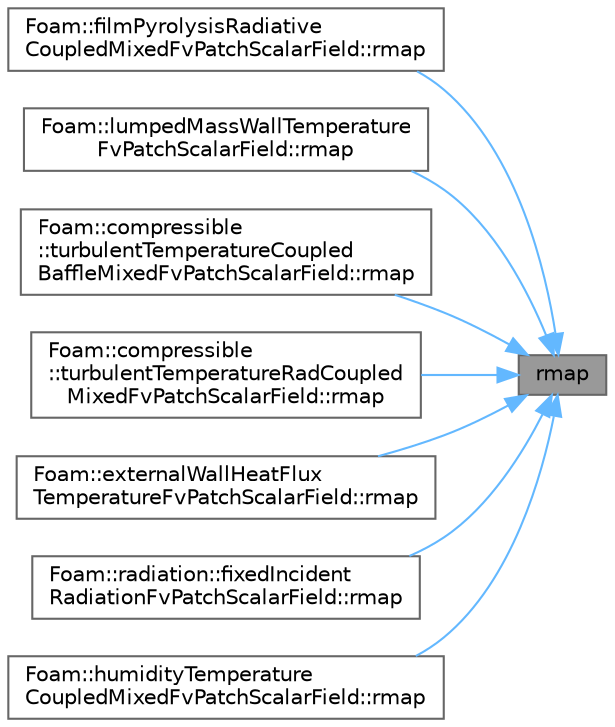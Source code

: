 digraph "rmap"
{
 // LATEX_PDF_SIZE
  bgcolor="transparent";
  edge [fontname=Helvetica,fontsize=10,labelfontname=Helvetica,labelfontsize=10];
  node [fontname=Helvetica,fontsize=10,shape=box,height=0.2,width=0.4];
  rankdir="RL";
  Node1 [id="Node000001",label="rmap",height=0.2,width=0.4,color="gray40", fillcolor="grey60", style="filled", fontcolor="black",tooltip=" "];
  Node1 -> Node2 [id="edge1_Node000001_Node000002",dir="back",color="steelblue1",style="solid",tooltip=" "];
  Node2 [id="Node000002",label="Foam::filmPyrolysisRadiative\lCoupledMixedFvPatchScalarField::rmap",height=0.2,width=0.4,color="grey40", fillcolor="white", style="filled",URL="$classFoam_1_1filmPyrolysisRadiativeCoupledMixedFvPatchScalarField.html#a32201d61069f605007aa5997bb803d4a",tooltip=" "];
  Node1 -> Node3 [id="edge2_Node000001_Node000003",dir="back",color="steelblue1",style="solid",tooltip=" "];
  Node3 [id="Node000003",label="Foam::lumpedMassWallTemperature\lFvPatchScalarField::rmap",height=0.2,width=0.4,color="grey40", fillcolor="white", style="filled",URL="$classFoam_1_1lumpedMassWallTemperatureFvPatchScalarField.html#a32201d61069f605007aa5997bb803d4a",tooltip=" "];
  Node1 -> Node4 [id="edge3_Node000001_Node000004",dir="back",color="steelblue1",style="solid",tooltip=" "];
  Node4 [id="Node000004",label="Foam::compressible\l::turbulentTemperatureCoupled\lBaffleMixedFvPatchScalarField::rmap",height=0.2,width=0.4,color="grey40", fillcolor="white", style="filled",URL="$classFoam_1_1compressible_1_1turbulentTemperatureCoupledBaffleMixedFvPatchScalarField.html#a32201d61069f605007aa5997bb803d4a",tooltip=" "];
  Node1 -> Node5 [id="edge4_Node000001_Node000005",dir="back",color="steelblue1",style="solid",tooltip=" "];
  Node5 [id="Node000005",label="Foam::compressible\l::turbulentTemperatureRadCoupled\lMixedFvPatchScalarField::rmap",height=0.2,width=0.4,color="grey40", fillcolor="white", style="filled",URL="$classFoam_1_1compressible_1_1turbulentTemperatureRadCoupledMixedFvPatchScalarField.html#a32201d61069f605007aa5997bb803d4a",tooltip=" "];
  Node1 -> Node6 [id="edge5_Node000001_Node000006",dir="back",color="steelblue1",style="solid",tooltip=" "];
  Node6 [id="Node000006",label="Foam::externalWallHeatFlux\lTemperatureFvPatchScalarField::rmap",height=0.2,width=0.4,color="grey40", fillcolor="white", style="filled",URL="$classFoam_1_1externalWallHeatFluxTemperatureFvPatchScalarField.html#a713277715ccc0a5ef466b0516d44731f",tooltip=" "];
  Node1 -> Node7 [id="edge6_Node000001_Node000007",dir="back",color="steelblue1",style="solid",tooltip=" "];
  Node7 [id="Node000007",label="Foam::radiation::fixedIncident\lRadiationFvPatchScalarField::rmap",height=0.2,width=0.4,color="grey40", fillcolor="white", style="filled",URL="$classFoam_1_1radiation_1_1fixedIncidentRadiationFvPatchScalarField.html#a713277715ccc0a5ef466b0516d44731f",tooltip=" "];
  Node1 -> Node8 [id="edge7_Node000001_Node000008",dir="back",color="steelblue1",style="solid",tooltip=" "];
  Node8 [id="Node000008",label="Foam::humidityTemperature\lCoupledMixedFvPatchScalarField::rmap",height=0.2,width=0.4,color="grey40", fillcolor="white", style="filled",URL="$classFoam_1_1humidityTemperatureCoupledMixedFvPatchScalarField.html#a713277715ccc0a5ef466b0516d44731f",tooltip=" "];
}
